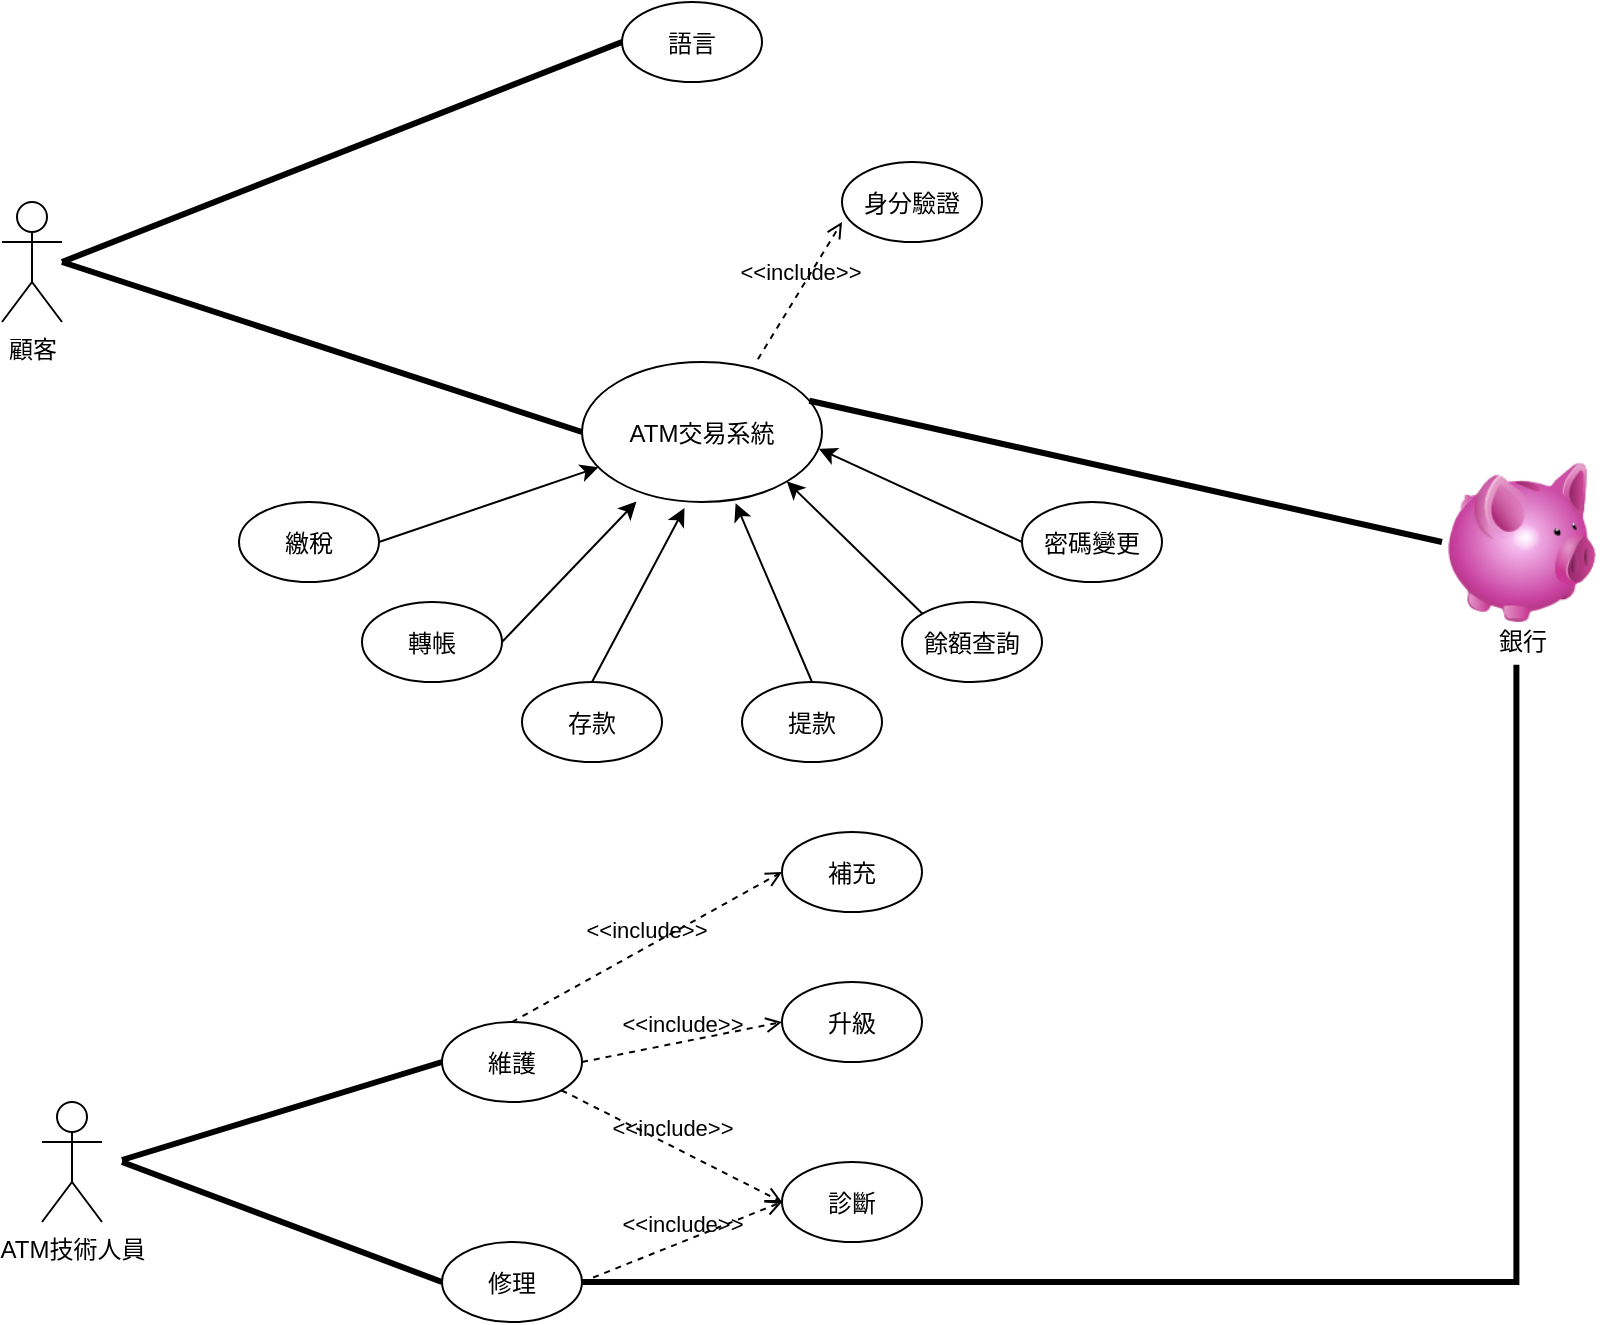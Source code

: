<mxfile version="15.6.3" type="github" pages="2">
  <diagram id="TniNXG83DVIHnhaAD-jW" name="第2頁">
    <mxGraphModel dx="1038" dy="491" grid="1" gridSize="10" guides="1" tooltips="1" connect="1" arrows="1" fold="1" page="1" pageScale="1" pageWidth="827" pageHeight="1169" math="0" shadow="0">
      <root>
        <mxCell id="hA78sCCtqHbBmqeCP7ZG-0" />
        <mxCell id="hA78sCCtqHbBmqeCP7ZG-1" parent="hA78sCCtqHbBmqeCP7ZG-0" />
        <mxCell id="Gy-rikKVHj1XyLaEl59o-0" value="顧客" style="shape=umlActor;verticalLabelPosition=bottom;verticalAlign=top;html=1;" vertex="1" parent="hA78sCCtqHbBmqeCP7ZG-1">
          <mxGeometry x="260" y="230" width="30" height="60" as="geometry" />
        </mxCell>
        <mxCell id="Gy-rikKVHj1XyLaEl59o-1" value="ATM技術人員" style="shape=umlActor;verticalLabelPosition=bottom;verticalAlign=top;html=1;" vertex="1" parent="hA78sCCtqHbBmqeCP7ZG-1">
          <mxGeometry x="280" y="680" width="30" height="60" as="geometry" />
        </mxCell>
        <mxCell id="Gy-rikKVHj1XyLaEl59o-2" value="" style="image;html=1;image=img/lib/clip_art/finance/Piggy_Bank_128x128.png" vertex="1" parent="hA78sCCtqHbBmqeCP7ZG-1">
          <mxGeometry x="980" y="360" width="80" height="80" as="geometry" />
        </mxCell>
        <mxCell id="Gy-rikKVHj1XyLaEl59o-3" value="銀行" style="text;html=1;align=center;verticalAlign=middle;resizable=0;points=[];autosize=1;strokeColor=none;fillColor=none;" vertex="1" parent="hA78sCCtqHbBmqeCP7ZG-1">
          <mxGeometry x="1000" y="440" width="40" height="20" as="geometry" />
        </mxCell>
        <mxCell id="k0XR3lNtC0I-mAS3S0c3-14" style="edgeStyle=none;rounded=0;orthogonalLoop=1;jettySize=auto;html=1;exitX=0.5;exitY=0;exitDx=0;exitDy=0;entryX=0.64;entryY=1.009;entryDx=0;entryDy=0;entryPerimeter=0;" edge="1" parent="hA78sCCtqHbBmqeCP7ZG-1" source="Gy-rikKVHj1XyLaEl59o-12" target="k0XR3lNtC0I-mAS3S0c3-1">
          <mxGeometry relative="1" as="geometry" />
        </mxCell>
        <mxCell id="Gy-rikKVHj1XyLaEl59o-12" value="提款" style="ellipse;" vertex="1" parent="hA78sCCtqHbBmqeCP7ZG-1">
          <mxGeometry x="630" y="470" width="70" height="40" as="geometry" />
        </mxCell>
        <mxCell id="k0XR3lNtC0I-mAS3S0c3-13" style="edgeStyle=none;rounded=0;orthogonalLoop=1;jettySize=auto;html=1;exitX=0.5;exitY=0;exitDx=0;exitDy=0;entryX=0.427;entryY=1.043;entryDx=0;entryDy=0;entryPerimeter=0;" edge="1" parent="hA78sCCtqHbBmqeCP7ZG-1" source="Gy-rikKVHj1XyLaEl59o-13" target="k0XR3lNtC0I-mAS3S0c3-1">
          <mxGeometry relative="1" as="geometry" />
        </mxCell>
        <mxCell id="Gy-rikKVHj1XyLaEl59o-13" value="存款" style="ellipse;" vertex="1" parent="hA78sCCtqHbBmqeCP7ZG-1">
          <mxGeometry x="520" y="470" width="70" height="40" as="geometry" />
        </mxCell>
        <mxCell id="k0XR3lNtC0I-mAS3S0c3-15" style="edgeStyle=none;rounded=0;orthogonalLoop=1;jettySize=auto;html=1;exitX=0;exitY=0;exitDx=0;exitDy=0;entryX=1;entryY=1;entryDx=0;entryDy=0;" edge="1" parent="hA78sCCtqHbBmqeCP7ZG-1" source="Gy-rikKVHj1XyLaEl59o-14" target="k0XR3lNtC0I-mAS3S0c3-1">
          <mxGeometry relative="1" as="geometry" />
        </mxCell>
        <mxCell id="Gy-rikKVHj1XyLaEl59o-14" value="餘額查詢" style="ellipse;" vertex="1" parent="hA78sCCtqHbBmqeCP7ZG-1">
          <mxGeometry x="710" y="430" width="70" height="40" as="geometry" />
        </mxCell>
        <mxCell id="k0XR3lNtC0I-mAS3S0c3-12" style="edgeStyle=none;rounded=0;orthogonalLoop=1;jettySize=auto;html=1;exitX=1;exitY=0.5;exitDx=0;exitDy=0;entryX=0.227;entryY=0.997;entryDx=0;entryDy=0;entryPerimeter=0;" edge="1" parent="hA78sCCtqHbBmqeCP7ZG-1" source="Gy-rikKVHj1XyLaEl59o-15" target="k0XR3lNtC0I-mAS3S0c3-1">
          <mxGeometry relative="1" as="geometry" />
        </mxCell>
        <mxCell id="Gy-rikKVHj1XyLaEl59o-15" value="轉帳" style="ellipse;" vertex="1" parent="hA78sCCtqHbBmqeCP7ZG-1">
          <mxGeometry x="440" y="430" width="70" height="40" as="geometry" />
        </mxCell>
        <mxCell id="k0XR3lNtC0I-mAS3S0c3-16" style="edgeStyle=none;rounded=0;orthogonalLoop=1;jettySize=auto;html=1;exitX=0;exitY=0.5;exitDx=0;exitDy=0;entryX=0.987;entryY=0.62;entryDx=0;entryDy=0;entryPerimeter=0;" edge="1" parent="hA78sCCtqHbBmqeCP7ZG-1" source="Gy-rikKVHj1XyLaEl59o-25" target="k0XR3lNtC0I-mAS3S0c3-1">
          <mxGeometry relative="1" as="geometry" />
        </mxCell>
        <mxCell id="Gy-rikKVHj1XyLaEl59o-25" value="密碼變更" style="ellipse;" vertex="1" parent="hA78sCCtqHbBmqeCP7ZG-1">
          <mxGeometry x="770" y="380" width="70" height="40" as="geometry" />
        </mxCell>
        <mxCell id="k0XR3lNtC0I-mAS3S0c3-11" style="edgeStyle=none;rounded=0;orthogonalLoop=1;jettySize=auto;html=1;exitX=1;exitY=0.5;exitDx=0;exitDy=0;" edge="1" parent="hA78sCCtqHbBmqeCP7ZG-1" source="Gy-rikKVHj1XyLaEl59o-26" target="k0XR3lNtC0I-mAS3S0c3-1">
          <mxGeometry relative="1" as="geometry" />
        </mxCell>
        <mxCell id="Gy-rikKVHj1XyLaEl59o-26" value="繳稅" style="ellipse;" vertex="1" parent="hA78sCCtqHbBmqeCP7ZG-1">
          <mxGeometry x="378.5" y="380" width="70" height="40" as="geometry" />
        </mxCell>
        <mxCell id="Gy-rikKVHj1XyLaEl59o-27" value="語言" style="ellipse;" vertex="1" parent="hA78sCCtqHbBmqeCP7ZG-1">
          <mxGeometry x="570" y="130" width="70" height="40" as="geometry" />
        </mxCell>
        <mxCell id="Gy-rikKVHj1XyLaEl59o-29" value="維護" style="ellipse;" vertex="1" parent="hA78sCCtqHbBmqeCP7ZG-1">
          <mxGeometry x="480" y="640" width="70" height="40" as="geometry" />
        </mxCell>
        <mxCell id="Gy-rikKVHj1XyLaEl59o-30" value="修理" style="ellipse;" vertex="1" parent="hA78sCCtqHbBmqeCP7ZG-1">
          <mxGeometry x="480" y="750" width="70" height="40" as="geometry" />
        </mxCell>
        <mxCell id="k0XR3lNtC0I-mAS3S0c3-1" value="ATM交易系統" style="ellipse;" vertex="1" parent="hA78sCCtqHbBmqeCP7ZG-1">
          <mxGeometry x="550" y="310" width="120" height="70" as="geometry" />
        </mxCell>
        <mxCell id="k0XR3lNtC0I-mAS3S0c3-4" value="" style="endArrow=none;startArrow=none;endFill=0;startFill=0;endSize=8;html=1;verticalAlign=bottom;labelBackgroundColor=none;strokeWidth=3;rounded=0;entryX=0;entryY=0.5;entryDx=0;entryDy=0;" edge="1" parent="hA78sCCtqHbBmqeCP7ZG-1" target="Gy-rikKVHj1XyLaEl59o-27">
          <mxGeometry width="160" relative="1" as="geometry">
            <mxPoint x="290" y="260" as="sourcePoint" />
            <mxPoint x="460" y="259.5" as="targetPoint" />
          </mxGeometry>
        </mxCell>
        <mxCell id="k0XR3lNtC0I-mAS3S0c3-5" value="" style="endArrow=none;startArrow=none;endFill=0;startFill=0;endSize=8;html=1;verticalAlign=bottom;labelBackgroundColor=none;strokeWidth=3;rounded=0;entryX=0;entryY=0.5;entryDx=0;entryDy=0;" edge="1" parent="hA78sCCtqHbBmqeCP7ZG-1" target="k0XR3lNtC0I-mAS3S0c3-1">
          <mxGeometry width="160" relative="1" as="geometry">
            <mxPoint x="290" y="260" as="sourcePoint" />
            <mxPoint x="540" y="340" as="targetPoint" />
          </mxGeometry>
        </mxCell>
        <mxCell id="k0XR3lNtC0I-mAS3S0c3-6" style="edgeStyle=none;rounded=0;orthogonalLoop=1;jettySize=auto;html=1;entryX=0;entryY=0.5;entryDx=0;entryDy=0;" edge="1" parent="hA78sCCtqHbBmqeCP7ZG-1" source="k0XR3lNtC0I-mAS3S0c3-1" target="k0XR3lNtC0I-mAS3S0c3-1">
          <mxGeometry relative="1" as="geometry" />
        </mxCell>
        <mxCell id="k0XR3lNtC0I-mAS3S0c3-7" style="edgeStyle=none;rounded=0;orthogonalLoop=1;jettySize=auto;html=1;entryX=0;entryY=0.5;entryDx=0;entryDy=0;" edge="1" parent="hA78sCCtqHbBmqeCP7ZG-1" source="k0XR3lNtC0I-mAS3S0c3-1" target="k0XR3lNtC0I-mAS3S0c3-1">
          <mxGeometry relative="1" as="geometry" />
        </mxCell>
        <mxCell id="k0XR3lNtC0I-mAS3S0c3-17" value="" style="endArrow=none;startArrow=none;endFill=0;startFill=0;endSize=8;html=1;verticalAlign=bottom;labelBackgroundColor=none;strokeWidth=3;rounded=0;entryX=0;entryY=0.5;entryDx=0;entryDy=0;exitX=0.947;exitY=0.277;exitDx=0;exitDy=0;exitPerimeter=0;" edge="1" parent="hA78sCCtqHbBmqeCP7ZG-1" source="k0XR3lNtC0I-mAS3S0c3-1" target="Gy-rikKVHj1XyLaEl59o-2">
          <mxGeometry width="160" relative="1" as="geometry">
            <mxPoint x="670" y="340" as="sourcePoint" />
            <mxPoint x="830" y="340" as="targetPoint" />
          </mxGeometry>
        </mxCell>
        <mxCell id="k0XR3lNtC0I-mAS3S0c3-18" value="身分驗證" style="ellipse;" vertex="1" parent="hA78sCCtqHbBmqeCP7ZG-1">
          <mxGeometry x="680" y="210" width="70" height="40" as="geometry" />
        </mxCell>
        <mxCell id="k0XR3lNtC0I-mAS3S0c3-19" value="&amp;lt;&amp;lt;include&amp;gt;&amp;gt;" style="html=1;verticalAlign=bottom;labelBackgroundColor=none;endArrow=open;endFill=0;dashed=1;rounded=0;entryX=0;entryY=0.75;entryDx=0;entryDy=0;entryPerimeter=0;exitX=0.733;exitY=-0.02;exitDx=0;exitDy=0;exitPerimeter=0;" edge="1" parent="hA78sCCtqHbBmqeCP7ZG-1" source="k0XR3lNtC0I-mAS3S0c3-1" target="k0XR3lNtC0I-mAS3S0c3-18">
          <mxGeometry width="160" relative="1" as="geometry">
            <mxPoint x="510" y="280" as="sourcePoint" />
            <mxPoint x="670" y="280" as="targetPoint" />
          </mxGeometry>
        </mxCell>
        <mxCell id="k0XR3lNtC0I-mAS3S0c3-21" value="升級" style="ellipse;" vertex="1" parent="hA78sCCtqHbBmqeCP7ZG-1">
          <mxGeometry x="650" y="620" width="70" height="40" as="geometry" />
        </mxCell>
        <mxCell id="k0XR3lNtC0I-mAS3S0c3-22" value="診斷" style="ellipse;" vertex="1" parent="hA78sCCtqHbBmqeCP7ZG-1">
          <mxGeometry x="650" y="710" width="70" height="40" as="geometry" />
        </mxCell>
        <mxCell id="k0XR3lNtC0I-mAS3S0c3-23" value="補充" style="ellipse;" vertex="1" parent="hA78sCCtqHbBmqeCP7ZG-1">
          <mxGeometry x="650" y="545" width="70" height="40" as="geometry" />
        </mxCell>
        <mxCell id="k0XR3lNtC0I-mAS3S0c3-26" value="" style="endArrow=none;startArrow=none;endFill=0;startFill=0;endSize=8;html=1;verticalAlign=bottom;labelBackgroundColor=none;strokeWidth=3;rounded=0;entryX=0;entryY=0.5;entryDx=0;entryDy=0;" edge="1" parent="hA78sCCtqHbBmqeCP7ZG-1" target="Gy-rikKVHj1XyLaEl59o-29">
          <mxGeometry width="160" relative="1" as="geometry">
            <mxPoint x="320" y="709" as="sourcePoint" />
            <mxPoint x="480" y="709" as="targetPoint" />
          </mxGeometry>
        </mxCell>
        <mxCell id="k0XR3lNtC0I-mAS3S0c3-27" value="" style="endArrow=none;startArrow=none;endFill=0;startFill=0;endSize=8;html=1;verticalAlign=bottom;labelBackgroundColor=none;strokeWidth=3;rounded=0;entryX=0;entryY=0.5;entryDx=0;entryDy=0;" edge="1" parent="hA78sCCtqHbBmqeCP7ZG-1" target="Gy-rikKVHj1XyLaEl59o-30">
          <mxGeometry width="160" relative="1" as="geometry">
            <mxPoint x="320" y="710" as="sourcePoint" />
            <mxPoint x="480" y="710" as="targetPoint" />
          </mxGeometry>
        </mxCell>
        <mxCell id="k0XR3lNtC0I-mAS3S0c3-28" value="&amp;lt;&amp;lt;include&amp;gt;&amp;gt;" style="html=1;verticalAlign=bottom;labelBackgroundColor=none;endArrow=open;endFill=0;dashed=1;rounded=0;entryX=0;entryY=0.5;entryDx=0;entryDy=0;exitX=0.5;exitY=0;exitDx=0;exitDy=0;" edge="1" parent="hA78sCCtqHbBmqeCP7ZG-1" source="Gy-rikKVHj1XyLaEl59o-29" target="k0XR3lNtC0I-mAS3S0c3-23">
          <mxGeometry width="160" relative="1" as="geometry">
            <mxPoint x="520" y="640" as="sourcePoint" />
            <mxPoint x="680" y="640" as="targetPoint" />
          </mxGeometry>
        </mxCell>
        <mxCell id="k0XR3lNtC0I-mAS3S0c3-29" value="&amp;lt;&amp;lt;include&amp;gt;&amp;gt;" style="html=1;verticalAlign=bottom;labelBackgroundColor=none;endArrow=open;endFill=0;dashed=1;rounded=0;entryX=0;entryY=0.5;entryDx=0;entryDy=0;exitX=1;exitY=0.5;exitDx=0;exitDy=0;" edge="1" parent="hA78sCCtqHbBmqeCP7ZG-1" source="Gy-rikKVHj1XyLaEl59o-29" target="k0XR3lNtC0I-mAS3S0c3-21">
          <mxGeometry width="160" relative="1" as="geometry">
            <mxPoint x="435" y="649.5" as="sourcePoint" />
            <mxPoint x="595" y="649.5" as="targetPoint" />
          </mxGeometry>
        </mxCell>
        <mxCell id="k0XR3lNtC0I-mAS3S0c3-31" value="&amp;lt;&amp;lt;include&amp;gt;&amp;gt;" style="html=1;verticalAlign=bottom;labelBackgroundColor=none;endArrow=open;endFill=0;dashed=1;rounded=0;exitX=1;exitY=1;exitDx=0;exitDy=0;entryX=0;entryY=0.5;entryDx=0;entryDy=0;" edge="1" parent="hA78sCCtqHbBmqeCP7ZG-1" source="Gy-rikKVHj1XyLaEl59o-29" target="k0XR3lNtC0I-mAS3S0c3-22">
          <mxGeometry width="160" relative="1" as="geometry">
            <mxPoint x="580" y="720" as="sourcePoint" />
            <mxPoint x="740" y="720" as="targetPoint" />
          </mxGeometry>
        </mxCell>
        <mxCell id="k0XR3lNtC0I-mAS3S0c3-32" value="&amp;lt;&amp;lt;include&amp;gt;&amp;gt;" style="html=1;verticalAlign=bottom;labelBackgroundColor=none;endArrow=open;endFill=0;dashed=1;rounded=0;exitX=1;exitY=0.5;exitDx=0;exitDy=0;entryX=0;entryY=0.5;entryDx=0;entryDy=0;" edge="1" parent="hA78sCCtqHbBmqeCP7ZG-1" source="Gy-rikKVHj1XyLaEl59o-30" target="k0XR3lNtC0I-mAS3S0c3-22">
          <mxGeometry width="160" relative="1" as="geometry">
            <mxPoint x="580" y="720" as="sourcePoint" />
            <mxPoint x="740" y="720" as="targetPoint" />
          </mxGeometry>
        </mxCell>
        <mxCell id="k0XR3lNtC0I-mAS3S0c3-33" value="" style="endArrow=none;startArrow=none;endFill=0;startFill=0;endSize=8;html=1;verticalAlign=bottom;labelBackgroundColor=none;strokeWidth=3;rounded=0;edgeStyle=orthogonalEdgeStyle;exitX=1;exitY=0.5;exitDx=0;exitDy=0;entryX=0.43;entryY=1.07;entryDx=0;entryDy=0;entryPerimeter=0;" edge="1" parent="hA78sCCtqHbBmqeCP7ZG-1" source="Gy-rikKVHj1XyLaEl59o-30" target="Gy-rikKVHj1XyLaEl59o-3">
          <mxGeometry width="160" relative="1" as="geometry">
            <mxPoint x="580" y="820" as="sourcePoint" />
            <mxPoint x="1040" y="670" as="targetPoint" />
          </mxGeometry>
        </mxCell>
      </root>
    </mxGraphModel>
  </diagram>
  <diagram id="fPUA-GVwy3mPU0tX2Xv3" name="第3頁">
    <mxGraphModel dx="1038" dy="491" grid="1" gridSize="10" guides="1" tooltips="1" connect="1" arrows="1" fold="1" page="1" pageScale="1" pageWidth="827" pageHeight="1169" math="0" shadow="0">
      <root>
        <mxCell id="2K_9lExNW0-oMNbp71sJ-0" />
        <mxCell id="2K_9lExNW0-oMNbp71sJ-1" parent="2K_9lExNW0-oMNbp71sJ-0" />
      </root>
    </mxGraphModel>
  </diagram>
</mxfile>
